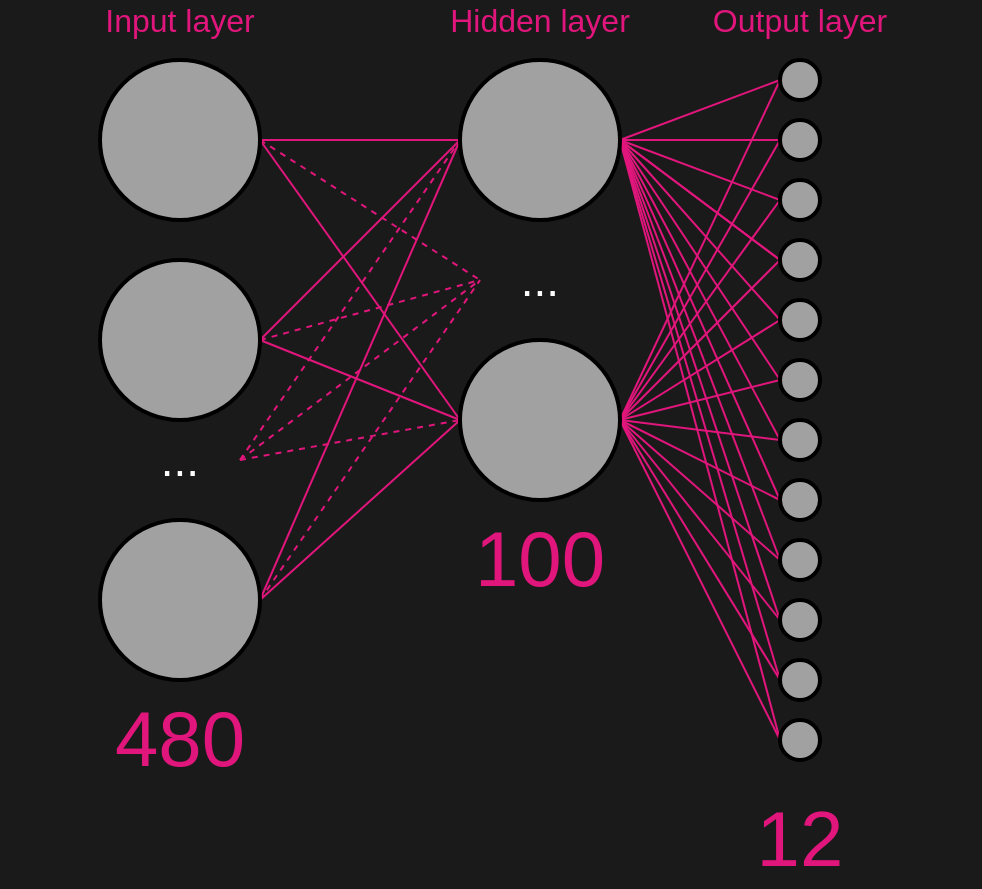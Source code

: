 <mxfile version="13.7.5" type="device"><diagram id="-gs_d5IgkfM1AZ197npa" name="Page-1"><mxGraphModel dx="1426" dy="723" grid="1" gridSize="10" guides="1" tooltips="1" connect="1" arrows="1" fold="1" page="1" pageScale="1" pageWidth="827" pageHeight="1169" background="#1b1a1a" math="0" shadow="0"><root><mxCell id="0"/><mxCell id="1" parent="0"/><mxCell id="QL-buk4ulSg7Q0g0Ijkz-1" value="" style="ellipse;whiteSpace=wrap;html=1;aspect=fixed;" vertex="1" parent="1"><mxGeometry x="370" y="330" width="80" height="80" as="geometry"/></mxCell><mxCell id="QL-buk4ulSg7Q0g0Ijkz-5" value="..." style="text;html=1;strokeColor=none;fillColor=none;align=center;verticalAlign=middle;whiteSpace=wrap;rounded=0;fontSize=23;fontColor=#FCFCFC;" vertex="1" parent="1"><mxGeometry x="390" y="520" width="40" height="20" as="geometry"/></mxCell><mxCell id="QL-buk4ulSg7Q0g0Ijkz-6" value="Input layer" style="text;html=1;align=center;verticalAlign=middle;whiteSpace=wrap;rounded=0;fontSize=16;fontColor=#e1167c;" vertex="1" parent="1"><mxGeometry x="320" y="300" width="180" height="20" as="geometry"/></mxCell><mxCell id="QL-buk4ulSg7Q0g0Ijkz-7" value="" style="ellipse;whiteSpace=wrap;html=1;aspect=fixed;" vertex="1" parent="1"><mxGeometry x="550" y="330" width="80" height="80" as="geometry"/></mxCell><mxCell id="QL-buk4ulSg7Q0g0Ijkz-11" value="..." style="text;html=1;strokeColor=none;fillColor=none;align=center;verticalAlign=middle;whiteSpace=wrap;rounded=0;fontSize=23;fontColor=#FCFCFC;" vertex="1" parent="1"><mxGeometry x="570" y="430" width="40" height="20" as="geometry"/></mxCell><mxCell id="QL-buk4ulSg7Q0g0Ijkz-13" value="Hidden layer" style="text;html=1;align=center;verticalAlign=middle;whiteSpace=wrap;rounded=0;fontSize=16;fontColor=#e1167c;" vertex="1" parent="1"><mxGeometry x="500" y="300" width="180" height="20" as="geometry"/></mxCell><mxCell id="QL-buk4ulSg7Q0g0Ijkz-33" value="Output layer" style="text;html=1;align=center;verticalAlign=middle;whiteSpace=wrap;rounded=0;fontSize=16;fontColor=#e1167c;" vertex="1" parent="1"><mxGeometry x="630" y="300" width="180" height="20" as="geometry"/></mxCell><mxCell id="QL-buk4ulSg7Q0g0Ijkz-48" value="" style="endArrow=none;html=1;fontSize=16;entryX=0;entryY=0.5;entryDx=0;entryDy=0;exitX=1;exitY=0.5;exitDx=0;exitDy=0;strokeColor=#E1167C;" edge="1" parent="1" source="QL-buk4ulSg7Q0g0Ijkz-2" target="QL-buk4ulSg7Q0g0Ijkz-8"><mxGeometry width="50" height="50" relative="1" as="geometry"><mxPoint x="810" y="570" as="sourcePoint"/><mxPoint x="860" y="520" as="targetPoint"/></mxGeometry></mxCell><mxCell id="QL-buk4ulSg7Q0g0Ijkz-49" value="" style="endArrow=none;html=1;fontSize=16;entryX=0;entryY=0.5;entryDx=0;entryDy=0;exitX=1;exitY=0.5;exitDx=0;exitDy=0;strokeColor=#E1167C;" edge="1" parent="1" source="QL-buk4ulSg7Q0g0Ijkz-3" target="QL-buk4ulSg7Q0g0Ijkz-8"><mxGeometry width="50" height="50" relative="1" as="geometry"><mxPoint x="810" y="570" as="sourcePoint"/><mxPoint x="860" y="520" as="targetPoint"/></mxGeometry></mxCell><mxCell id="QL-buk4ulSg7Q0g0Ijkz-51" value="" style="endArrow=none;dashed=1;html=1;fontSize=16;entryX=0;entryY=0.5;entryDx=0;entryDy=0;strokeColor=#E1167C;" edge="1" parent="1" target="QL-buk4ulSg7Q0g0Ijkz-8"><mxGeometry width="50" height="50" relative="1" as="geometry"><mxPoint x="440" y="530" as="sourcePoint"/><mxPoint x="860" y="520" as="targetPoint"/></mxGeometry></mxCell><mxCell id="QL-buk4ulSg7Q0g0Ijkz-52" value="" style="endArrow=none;html=1;fontSize=16;entryX=0;entryY=0.5;entryDx=0;entryDy=0;exitX=1;exitY=0.5;exitDx=0;exitDy=0;strokeColor=#E1167C;" edge="1" parent="1" source="QL-buk4ulSg7Q0g0Ijkz-4" target="QL-buk4ulSg7Q0g0Ijkz-8"><mxGeometry width="50" height="50" relative="1" as="geometry"><mxPoint x="810" y="570" as="sourcePoint"/><mxPoint x="860" y="520" as="targetPoint"/></mxGeometry></mxCell><mxCell id="QL-buk4ulSg7Q0g0Ijkz-53" value="" style="endArrow=none;dashed=1;html=1;fontSize=16;exitX=1;exitY=0.5;exitDx=0;exitDy=0;strokeColor=#E1167C;" edge="1" parent="1" source="QL-buk4ulSg7Q0g0Ijkz-2"><mxGeometry width="50" height="50" relative="1" as="geometry"><mxPoint x="810" y="570" as="sourcePoint"/><mxPoint x="560" y="440" as="targetPoint"/></mxGeometry></mxCell><mxCell id="QL-buk4ulSg7Q0g0Ijkz-54" value="" style="endArrow=none;dashed=1;html=1;fontSize=16;strokeColor=#E1167C;" edge="1" parent="1"><mxGeometry width="50" height="50" relative="1" as="geometry"><mxPoint x="450" y="470" as="sourcePoint"/><mxPoint x="560" y="440" as="targetPoint"/></mxGeometry></mxCell><mxCell id="QL-buk4ulSg7Q0g0Ijkz-55" value="" style="endArrow=none;dashed=1;html=1;fontSize=16;strokeColor=#E1167C;" edge="1" parent="1"><mxGeometry width="50" height="50" relative="1" as="geometry"><mxPoint x="440" y="530" as="sourcePoint"/><mxPoint x="560" y="440" as="targetPoint"/></mxGeometry></mxCell><mxCell id="QL-buk4ulSg7Q0g0Ijkz-56" value="" style="endArrow=none;dashed=1;html=1;fontSize=16;strokeColor=#E1167C;" edge="1" parent="1"><mxGeometry width="50" height="50" relative="1" as="geometry"><mxPoint x="450" y="600" as="sourcePoint"/><mxPoint x="560" y="440" as="targetPoint"/></mxGeometry></mxCell><mxCell id="QL-buk4ulSg7Q0g0Ijkz-57" value="" style="endArrow=none;html=1;fontSize=16;entryX=0;entryY=0.5;entryDx=0;entryDy=0;exitX=1;exitY=0.5;exitDx=0;exitDy=0;strokeColor=#E1167C;" edge="1" parent="1" source="QL-buk4ulSg7Q0g0Ijkz-2" target="QL-buk4ulSg7Q0g0Ijkz-10"><mxGeometry width="50" height="50" relative="1" as="geometry"><mxPoint x="810" y="570" as="sourcePoint"/><mxPoint x="860" y="520" as="targetPoint"/></mxGeometry></mxCell><mxCell id="QL-buk4ulSg7Q0g0Ijkz-58" value="" style="endArrow=none;html=1;fontSize=16;entryX=0;entryY=0.5;entryDx=0;entryDy=0;strokeColor=#E1167C;" edge="1" parent="1" target="QL-buk4ulSg7Q0g0Ijkz-10"><mxGeometry width="50" height="50" relative="1" as="geometry"><mxPoint x="450" y="470" as="sourcePoint"/><mxPoint x="860" y="520" as="targetPoint"/></mxGeometry></mxCell><mxCell id="QL-buk4ulSg7Q0g0Ijkz-59" value="" style="endArrow=none;dashed=1;html=1;fontSize=16;strokeColor=#E1167C;" edge="1" parent="1"><mxGeometry width="50" height="50" relative="1" as="geometry"><mxPoint x="440" y="530" as="sourcePoint"/><mxPoint x="550" y="510" as="targetPoint"/></mxGeometry></mxCell><mxCell id="QL-buk4ulSg7Q0g0Ijkz-61" value="" style="endArrow=none;html=1;fontSize=16;entryX=0;entryY=0.5;entryDx=0;entryDy=0;exitX=1;exitY=0.5;exitDx=0;exitDy=0;strokeColor=#E1167C;" edge="1" parent="1" source="QL-buk4ulSg7Q0g0Ijkz-4" target="QL-buk4ulSg7Q0g0Ijkz-10"><mxGeometry width="50" height="50" relative="1" as="geometry"><mxPoint x="810" y="570" as="sourcePoint"/><mxPoint x="860" y="520" as="targetPoint"/></mxGeometry></mxCell><mxCell id="QL-buk4ulSg7Q0g0Ijkz-91" value="480" style="text;html=1;align=center;verticalAlign=middle;whiteSpace=wrap;rounded=0;fontSize=39;fontColor=#e1167c;" vertex="1" parent="1"><mxGeometry x="320" y="650" width="180" height="40" as="geometry"/></mxCell><mxCell id="QL-buk4ulSg7Q0g0Ijkz-92" value="100" style="text;html=1;align=center;verticalAlign=middle;whiteSpace=wrap;rounded=0;fontSize=39;fontColor=#e1167c;" vertex="1" parent="1"><mxGeometry x="500" y="560" width="180" height="40" as="geometry"/></mxCell><mxCell id="QL-buk4ulSg7Q0g0Ijkz-96" value="12" style="text;html=1;align=center;verticalAlign=middle;whiteSpace=wrap;rounded=0;fontSize=39;fontColor=#e1167c;" vertex="1" parent="1"><mxGeometry x="630" y="700" width="180" height="40" as="geometry"/></mxCell><mxCell id="QL-buk4ulSg7Q0g0Ijkz-97" value="" style="endArrow=none;html=1;fontSize=39;entryX=0;entryY=0.5;entryDx=0;entryDy=0;exitX=1;exitY=0.5;exitDx=0;exitDy=0;strokeColor=#E1167C;" edge="1" parent="1" target="QL-buk4ulSg7Q0g0Ijkz-30"><mxGeometry width="50" height="50" relative="1" as="geometry"><mxPoint x="630" y="370" as="sourcePoint"/><mxPoint x="320" y="520" as="targetPoint"/></mxGeometry></mxCell><mxCell id="QL-buk4ulSg7Q0g0Ijkz-98" value="" style="endArrow=none;html=1;fontSize=39;entryX=0;entryY=0.5;entryDx=0;entryDy=0;strokeColor=#E1167C;" edge="1" parent="1" target="QL-buk4ulSg7Q0g0Ijkz-35"><mxGeometry width="50" height="50" relative="1" as="geometry"><mxPoint x="630" y="370" as="sourcePoint"/><mxPoint x="320" y="520" as="targetPoint"/></mxGeometry></mxCell><mxCell id="QL-buk4ulSg7Q0g0Ijkz-99" value="" style="endArrow=none;html=1;fontSize=39;entryX=0;entryY=0.5;entryDx=0;entryDy=0;exitX=1;exitY=0.5;exitDx=0;exitDy=0;strokeColor=#E1167C;" edge="1" parent="1" target="QL-buk4ulSg7Q0g0Ijkz-36"><mxGeometry width="50" height="50" relative="1" as="geometry"><mxPoint x="630" y="370" as="sourcePoint"/><mxPoint x="320" y="520" as="targetPoint"/></mxGeometry></mxCell><mxCell id="QL-buk4ulSg7Q0g0Ijkz-100" value="" style="endArrow=none;html=1;fontSize=39;entryX=0;entryY=0.5;entryDx=0;entryDy=0;exitX=1;exitY=0.5;exitDx=0;exitDy=0;strokeColor=#E1167C;" edge="1" parent="1" target="QL-buk4ulSg7Q0g0Ijkz-37"><mxGeometry width="50" height="50" relative="1" as="geometry"><mxPoint x="630" y="370" as="sourcePoint"/><mxPoint x="320" y="520" as="targetPoint"/></mxGeometry></mxCell><mxCell id="QL-buk4ulSg7Q0g0Ijkz-101" value="" style="endArrow=none;html=1;fontSize=39;entryX=0;entryY=0.5;entryDx=0;entryDy=0;exitX=1;exitY=0.5;exitDx=0;exitDy=0;strokeColor=#E1167C;" edge="1" parent="1" target="QL-buk4ulSg7Q0g0Ijkz-37"><mxGeometry width="50" height="50" relative="1" as="geometry"><mxPoint x="630" y="370" as="sourcePoint"/><mxPoint x="320" y="520" as="targetPoint"/></mxGeometry></mxCell><mxCell id="QL-buk4ulSg7Q0g0Ijkz-102" value="" style="endArrow=none;html=1;fontSize=39;entryX=0;entryY=0.5;entryDx=0;entryDy=0;exitX=1;exitY=0.5;exitDx=0;exitDy=0;strokeColor=#E1167C;" edge="1" parent="1" target="QL-buk4ulSg7Q0g0Ijkz-38"><mxGeometry width="50" height="50" relative="1" as="geometry"><mxPoint x="630" y="370" as="sourcePoint"/><mxPoint x="320" y="520" as="targetPoint"/></mxGeometry></mxCell><mxCell id="QL-buk4ulSg7Q0g0Ijkz-104" value="" style="endArrow=none;html=1;fontSize=39;entryX=0;entryY=0.5;entryDx=0;entryDy=0;exitX=1;exitY=0.5;exitDx=0;exitDy=0;strokeColor=#E1167C;" edge="1" parent="1" target="QL-buk4ulSg7Q0g0Ijkz-39"><mxGeometry width="50" height="50" relative="1" as="geometry"><mxPoint x="630" y="370" as="sourcePoint"/><mxPoint x="320" y="520" as="targetPoint"/></mxGeometry></mxCell><mxCell id="QL-buk4ulSg7Q0g0Ijkz-105" value="" style="endArrow=none;html=1;fontSize=39;entryX=0;entryY=0.5;entryDx=0;entryDy=0;strokeColor=#E1167C;" edge="1" parent="1" target="QL-buk4ulSg7Q0g0Ijkz-40"><mxGeometry width="50" height="50" relative="1" as="geometry"><mxPoint x="630" y="370" as="sourcePoint"/><mxPoint x="320" y="520" as="targetPoint"/></mxGeometry></mxCell><mxCell id="QL-buk4ulSg7Q0g0Ijkz-106" value="" style="endArrow=none;html=1;fontSize=39;entryX=0;entryY=0.5;entryDx=0;entryDy=0;strokeColor=#E1167C;" edge="1" parent="1" target="QL-buk4ulSg7Q0g0Ijkz-41"><mxGeometry width="50" height="50" relative="1" as="geometry"><mxPoint x="630" y="370" as="sourcePoint"/><mxPoint x="320" y="520" as="targetPoint"/></mxGeometry></mxCell><mxCell id="QL-buk4ulSg7Q0g0Ijkz-107" value="" style="endArrow=none;html=1;fontSize=39;entryX=0;entryY=0.5;entryDx=0;entryDy=0;strokeColor=#E1167C;" edge="1" parent="1" target="QL-buk4ulSg7Q0g0Ijkz-42"><mxGeometry width="50" height="50" relative="1" as="geometry"><mxPoint x="630" y="370" as="sourcePoint"/><mxPoint x="320" y="520" as="targetPoint"/></mxGeometry></mxCell><mxCell id="QL-buk4ulSg7Q0g0Ijkz-108" value="" style="endArrow=none;html=1;fontSize=39;entryX=0;entryY=0.5;entryDx=0;entryDy=0;strokeColor=#E1167C;" edge="1" parent="1" target="QL-buk4ulSg7Q0g0Ijkz-43"><mxGeometry width="50" height="50" relative="1" as="geometry"><mxPoint x="630" y="370" as="sourcePoint"/><mxPoint x="320" y="520" as="targetPoint"/></mxGeometry></mxCell><mxCell id="QL-buk4ulSg7Q0g0Ijkz-109" value="" style="endArrow=none;html=1;fontSize=39;entryX=0;entryY=0.5;entryDx=0;entryDy=0;exitX=1;exitY=0.5;exitDx=0;exitDy=0;strokeColor=#E1167C;" edge="1" parent="1" target="QL-buk4ulSg7Q0g0Ijkz-44"><mxGeometry width="50" height="50" relative="1" as="geometry"><mxPoint x="630" y="370" as="sourcePoint"/><mxPoint x="320" y="520" as="targetPoint"/></mxGeometry></mxCell><mxCell id="QL-buk4ulSg7Q0g0Ijkz-110" value="" style="endArrow=none;html=1;fontSize=39;entryX=0;entryY=0.5;entryDx=0;entryDy=0;strokeColor=#E1167C;" edge="1" parent="1" target="QL-buk4ulSg7Q0g0Ijkz-45"><mxGeometry width="50" height="50" relative="1" as="geometry"><mxPoint x="630" y="370" as="sourcePoint"/><mxPoint x="320" y="520" as="targetPoint"/></mxGeometry></mxCell><mxCell id="QL-buk4ulSg7Q0g0Ijkz-111" value="" style="endArrow=none;html=1;fontSize=39;entryX=0;entryY=0.5;entryDx=0;entryDy=0;exitX=1;exitY=0.5;exitDx=0;exitDy=0;strokeColor=#E1167C;" edge="1" parent="1" target="QL-buk4ulSg7Q0g0Ijkz-30"><mxGeometry width="50" height="50" relative="1" as="geometry"><mxPoint x="630" y="510" as="sourcePoint"/><mxPoint x="320" y="520" as="targetPoint"/></mxGeometry></mxCell><mxCell id="QL-buk4ulSg7Q0g0Ijkz-112" value="" style="endArrow=none;html=1;fontSize=39;strokeColor=#E1167C;" edge="1" parent="1"><mxGeometry width="50" height="50" relative="1" as="geometry"><mxPoint x="630" y="510" as="sourcePoint"/><mxPoint x="710" y="370" as="targetPoint"/></mxGeometry></mxCell><mxCell id="QL-buk4ulSg7Q0g0Ijkz-113" value="" style="endArrow=none;html=1;fontSize=39;entryX=0;entryY=0.5;entryDx=0;entryDy=0;exitX=1;exitY=0.5;exitDx=0;exitDy=0;strokeColor=#E1167C;" edge="1" parent="1" target="QL-buk4ulSg7Q0g0Ijkz-36"><mxGeometry width="50" height="50" relative="1" as="geometry"><mxPoint x="630" y="510" as="sourcePoint"/><mxPoint x="320" y="520" as="targetPoint"/></mxGeometry></mxCell><mxCell id="QL-buk4ulSg7Q0g0Ijkz-114" value="" style="endArrow=none;html=1;fontSize=39;entryX=0;entryY=0.5;entryDx=0;entryDy=0;exitX=1;exitY=0.5;exitDx=0;exitDy=0;strokeColor=#E1167C;" edge="1" parent="1" target="QL-buk4ulSg7Q0g0Ijkz-37"><mxGeometry width="50" height="50" relative="1" as="geometry"><mxPoint x="630" y="510" as="sourcePoint"/><mxPoint x="320" y="520" as="targetPoint"/></mxGeometry></mxCell><mxCell id="QL-buk4ulSg7Q0g0Ijkz-115" value="" style="endArrow=none;html=1;fontSize=39;exitX=1;exitY=0.5;exitDx=0;exitDy=0;strokeColor=#E1167C;" edge="1" parent="1"><mxGeometry width="50" height="50" relative="1" as="geometry"><mxPoint x="630" y="510" as="sourcePoint"/><mxPoint x="710" y="460" as="targetPoint"/></mxGeometry></mxCell><mxCell id="QL-buk4ulSg7Q0g0Ijkz-116" value="" style="endArrow=none;html=1;fontSize=39;exitX=1;exitY=0.5;exitDx=0;exitDy=0;strokeColor=#E1167C;" edge="1" parent="1"><mxGeometry width="50" height="50" relative="1" as="geometry"><mxPoint x="630" y="510" as="sourcePoint"/><mxPoint x="710" y="490" as="targetPoint"/></mxGeometry></mxCell><mxCell id="QL-buk4ulSg7Q0g0Ijkz-117" value="" style="endArrow=none;html=1;fontSize=39;entryX=0;entryY=0.5;entryDx=0;entryDy=0;exitX=1;exitY=0.5;exitDx=0;exitDy=0;strokeColor=#E1167C;" edge="1" parent="1" target="QL-buk4ulSg7Q0g0Ijkz-40"><mxGeometry width="50" height="50" relative="1" as="geometry"><mxPoint x="630" y="510" as="sourcePoint"/><mxPoint x="320" y="520" as="targetPoint"/></mxGeometry></mxCell><mxCell id="QL-buk4ulSg7Q0g0Ijkz-118" value="" style="endArrow=none;html=1;fontSize=39;exitX=1;exitY=0.5;exitDx=0;exitDy=0;strokeColor=#E1167C;" edge="1" parent="1"><mxGeometry width="50" height="50" relative="1" as="geometry"><mxPoint x="630" y="510" as="sourcePoint"/><mxPoint x="710" y="550" as="targetPoint"/></mxGeometry></mxCell><mxCell id="QL-buk4ulSg7Q0g0Ijkz-119" value="" style="endArrow=none;html=1;fontSize=39;entryX=0;entryY=0.5;entryDx=0;entryDy=0;strokeColor=#E1167C;" edge="1" parent="1" target="QL-buk4ulSg7Q0g0Ijkz-42"><mxGeometry width="50" height="50" relative="1" as="geometry"><mxPoint x="630" y="510" as="sourcePoint"/><mxPoint x="320" y="520" as="targetPoint"/></mxGeometry></mxCell><mxCell id="QL-buk4ulSg7Q0g0Ijkz-120" value="" style="endArrow=none;html=1;fontSize=39;entryX=0;entryY=0.5;entryDx=0;entryDy=0;strokeColor=#E1167C;" edge="1" parent="1" target="QL-buk4ulSg7Q0g0Ijkz-43"><mxGeometry width="50" height="50" relative="1" as="geometry"><mxPoint x="630" y="510" as="sourcePoint"/><mxPoint x="320" y="520" as="targetPoint"/></mxGeometry></mxCell><mxCell id="QL-buk4ulSg7Q0g0Ijkz-121" value="" style="endArrow=none;html=1;fontSize=39;strokeColor=#E1167C;" edge="1" parent="1"><mxGeometry width="50" height="50" relative="1" as="geometry"><mxPoint x="630" y="510" as="sourcePoint"/><mxPoint x="710" y="640" as="targetPoint"/></mxGeometry></mxCell><mxCell id="QL-buk4ulSg7Q0g0Ijkz-122" value="" style="endArrow=none;html=1;fontSize=39;entryX=0;entryY=0.5;entryDx=0;entryDy=0;exitX=1;exitY=0.5;exitDx=0;exitDy=0;strokeColor=#E1167C;" edge="1" parent="1" target="QL-buk4ulSg7Q0g0Ijkz-45"><mxGeometry width="50" height="50" relative="1" as="geometry"><mxPoint x="630" y="510" as="sourcePoint"/><mxPoint x="320" y="520" as="targetPoint"/></mxGeometry></mxCell><mxCell id="QL-buk4ulSg7Q0g0Ijkz-2" value="" style="ellipse;whiteSpace=wrap;html=1;aspect=fixed;strokeWidth=2;fillColor=#A1A1A1;" vertex="1" parent="1"><mxGeometry x="370" y="330" width="80" height="80" as="geometry"/></mxCell><mxCell id="QL-buk4ulSg7Q0g0Ijkz-3" value="" style="ellipse;whiteSpace=wrap;html=1;aspect=fixed;strokeWidth=2;fillColor=#A1A1A1;" vertex="1" parent="1"><mxGeometry x="370" y="430" width="80" height="80" as="geometry"/></mxCell><mxCell id="QL-buk4ulSg7Q0g0Ijkz-4" value="" style="ellipse;whiteSpace=wrap;html=1;aspect=fixed;strokeWidth=2;fillColor=#A1A1A1;" vertex="1" parent="1"><mxGeometry x="370" y="560" width="80" height="80" as="geometry"/></mxCell><mxCell id="QL-buk4ulSg7Q0g0Ijkz-8" value="" style="ellipse;whiteSpace=wrap;html=1;aspect=fixed;strokeWidth=2;fillColor=#A1A1A1;" vertex="1" parent="1"><mxGeometry x="550" y="330" width="80" height="80" as="geometry"/></mxCell><mxCell id="QL-buk4ulSg7Q0g0Ijkz-10" value="" style="ellipse;whiteSpace=wrap;html=1;aspect=fixed;strokeWidth=2;fillColor=#A1A1A1;" vertex="1" parent="1"><mxGeometry x="550" y="470" width="80" height="80" as="geometry"/></mxCell><mxCell id="QL-buk4ulSg7Q0g0Ijkz-30" value="" style="ellipse;whiteSpace=wrap;html=1;aspect=fixed;strokeWidth=2;fillColor=#A1A1A1;" vertex="1" parent="1"><mxGeometry x="710" y="330" width="20" height="20" as="geometry"/></mxCell><mxCell id="QL-buk4ulSg7Q0g0Ijkz-35" value="" style="ellipse;whiteSpace=wrap;html=1;aspect=fixed;strokeWidth=2;fillColor=#A1A1A1;" vertex="1" parent="1"><mxGeometry x="710" y="360" width="20" height="20" as="geometry"/></mxCell><mxCell id="QL-buk4ulSg7Q0g0Ijkz-36" value="" style="ellipse;whiteSpace=wrap;html=1;aspect=fixed;strokeWidth=2;fillColor=#A1A1A1;" vertex="1" parent="1"><mxGeometry x="710" y="390" width="20" height="20" as="geometry"/></mxCell><mxCell id="QL-buk4ulSg7Q0g0Ijkz-37" value="" style="ellipse;whiteSpace=wrap;html=1;aspect=fixed;strokeWidth=2;fillColor=#A1A1A1;" vertex="1" parent="1"><mxGeometry x="710" y="420" width="20" height="20" as="geometry"/></mxCell><mxCell id="QL-buk4ulSg7Q0g0Ijkz-38" value="" style="ellipse;whiteSpace=wrap;html=1;aspect=fixed;strokeWidth=2;fillColor=#A1A1A1;" vertex="1" parent="1"><mxGeometry x="710" y="450" width="20" height="20" as="geometry"/></mxCell><mxCell id="QL-buk4ulSg7Q0g0Ijkz-39" value="" style="ellipse;whiteSpace=wrap;html=1;aspect=fixed;strokeWidth=2;fillColor=#A1A1A1;" vertex="1" parent="1"><mxGeometry x="710" y="480" width="20" height="20" as="geometry"/></mxCell><mxCell id="QL-buk4ulSg7Q0g0Ijkz-40" value="" style="ellipse;whiteSpace=wrap;html=1;aspect=fixed;strokeWidth=2;fillColor=#A1A1A1;" vertex="1" parent="1"><mxGeometry x="710" y="510" width="20" height="20" as="geometry"/></mxCell><mxCell id="QL-buk4ulSg7Q0g0Ijkz-41" value="" style="ellipse;whiteSpace=wrap;html=1;aspect=fixed;strokeWidth=2;fillColor=#A1A1A1;" vertex="1" parent="1"><mxGeometry x="710" y="540" width="20" height="20" as="geometry"/></mxCell><mxCell id="QL-buk4ulSg7Q0g0Ijkz-42" value="" style="ellipse;whiteSpace=wrap;html=1;aspect=fixed;strokeWidth=2;fillColor=#A1A1A1;" vertex="1" parent="1"><mxGeometry x="710" y="570" width="20" height="20" as="geometry"/></mxCell><mxCell id="QL-buk4ulSg7Q0g0Ijkz-43" value="" style="ellipse;whiteSpace=wrap;html=1;aspect=fixed;strokeWidth=2;fillColor=#A1A1A1;" vertex="1" parent="1"><mxGeometry x="710" y="600" width="20" height="20" as="geometry"/></mxCell><mxCell id="QL-buk4ulSg7Q0g0Ijkz-44" value="" style="ellipse;whiteSpace=wrap;html=1;aspect=fixed;strokeWidth=2;fillColor=#A1A1A1;" vertex="1" parent="1"><mxGeometry x="710" y="630" width="20" height="20" as="geometry"/></mxCell><mxCell id="QL-buk4ulSg7Q0g0Ijkz-45" value="" style="ellipse;whiteSpace=wrap;html=1;aspect=fixed;strokeWidth=2;fillColor=#A1A1A1;" vertex="1" parent="1"><mxGeometry x="710" y="660" width="20" height="20" as="geometry"/></mxCell></root></mxGraphModel></diagram></mxfile>